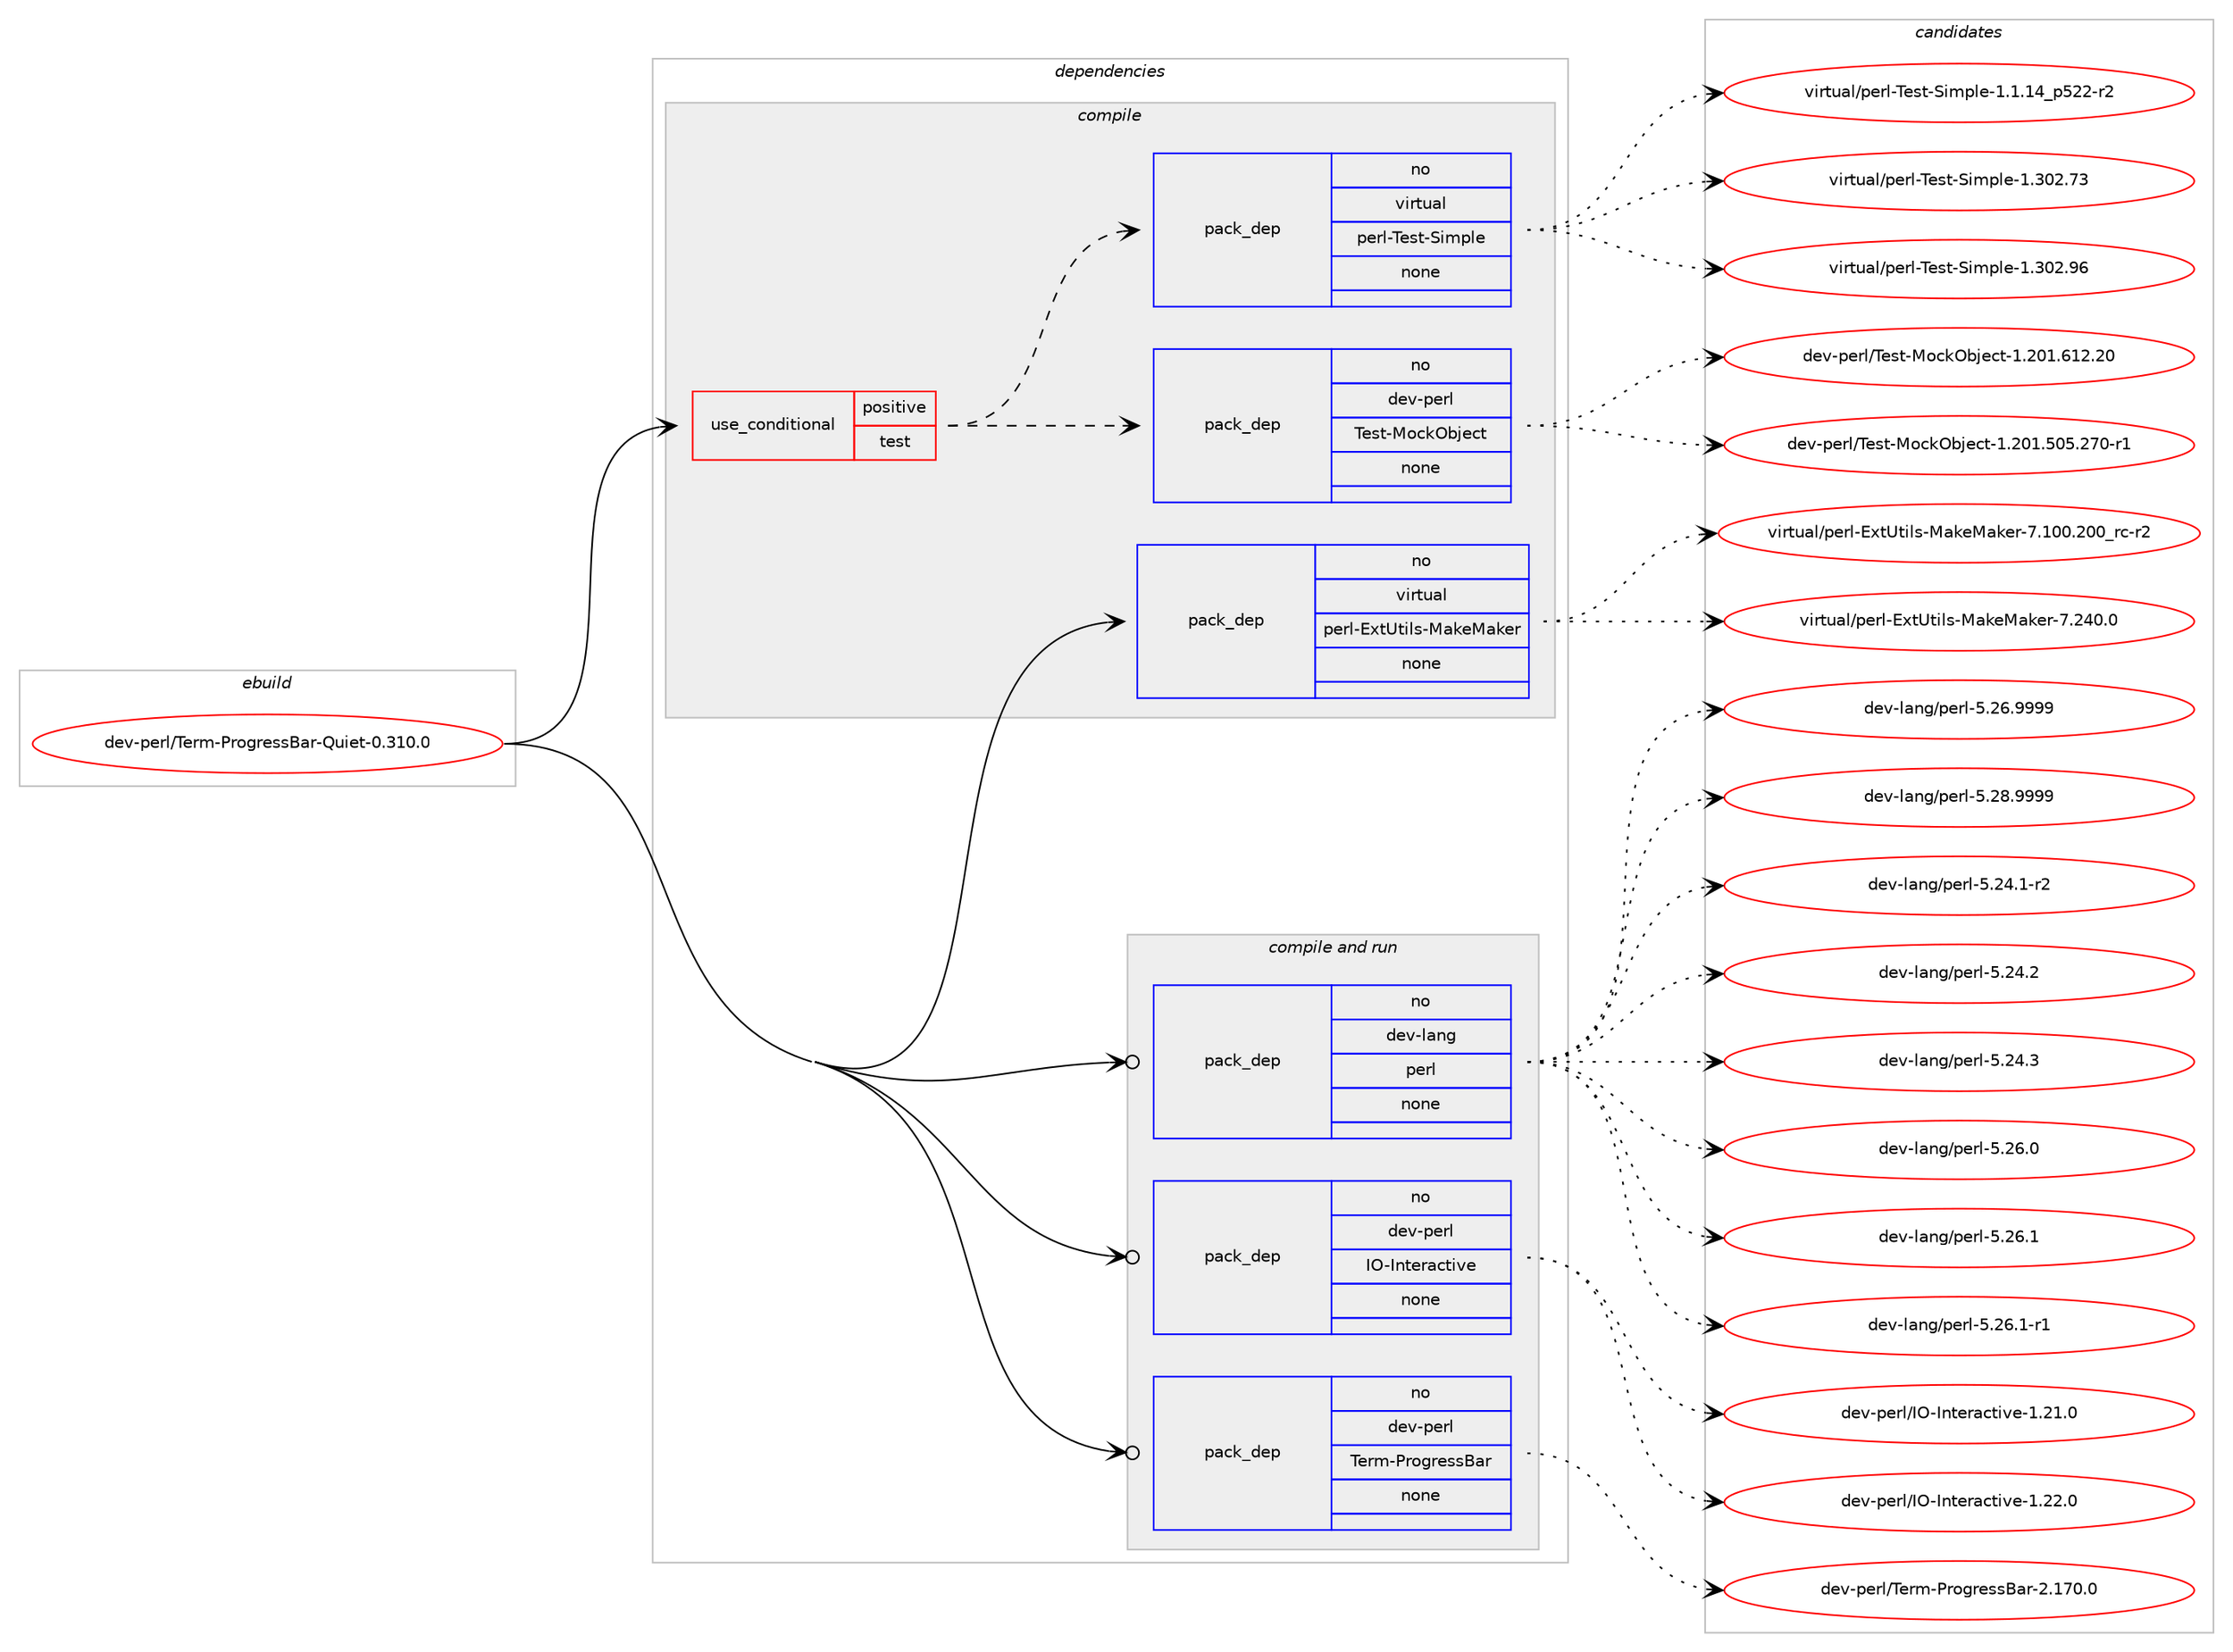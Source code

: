 digraph prolog {

# *************
# Graph options
# *************

newrank=true;
concentrate=true;
compound=true;
graph [rankdir=LR,fontname=Helvetica,fontsize=10,ranksep=1.5];#, ranksep=2.5, nodesep=0.2];
edge  [arrowhead=vee];
node  [fontname=Helvetica,fontsize=10];

# **********
# The ebuild
# **********

subgraph cluster_leftcol {
color=gray;
rank=same;
label=<<i>ebuild</i>>;
id [label="dev-perl/Term-ProgressBar-Quiet-0.310.0", color=red, width=4, href="../dev-perl/Term-ProgressBar-Quiet-0.310.0.svg"];
}

# ****************
# The dependencies
# ****************

subgraph cluster_midcol {
color=gray;
label=<<i>dependencies</i>>;
subgraph cluster_compile {
fillcolor="#eeeeee";
style=filled;
label=<<i>compile</i>>;
subgraph cond28058 {
dependency139049 [label=<<TABLE BORDER="0" CELLBORDER="1" CELLSPACING="0" CELLPADDING="4"><TR><TD ROWSPAN="3" CELLPADDING="10">use_conditional</TD></TR><TR><TD>positive</TD></TR><TR><TD>test</TD></TR></TABLE>>, shape=none, color=red];
subgraph pack107298 {
dependency139050 [label=<<TABLE BORDER="0" CELLBORDER="1" CELLSPACING="0" CELLPADDING="4" WIDTH="220"><TR><TD ROWSPAN="6" CELLPADDING="30">pack_dep</TD></TR><TR><TD WIDTH="110">no</TD></TR><TR><TD>dev-perl</TD></TR><TR><TD>Test-MockObject</TD></TR><TR><TD>none</TD></TR><TR><TD></TD></TR></TABLE>>, shape=none, color=blue];
}
dependency139049:e -> dependency139050:w [weight=20,style="dashed",arrowhead="vee"];
subgraph pack107299 {
dependency139051 [label=<<TABLE BORDER="0" CELLBORDER="1" CELLSPACING="0" CELLPADDING="4" WIDTH="220"><TR><TD ROWSPAN="6" CELLPADDING="30">pack_dep</TD></TR><TR><TD WIDTH="110">no</TD></TR><TR><TD>virtual</TD></TR><TR><TD>perl-Test-Simple</TD></TR><TR><TD>none</TD></TR><TR><TD></TD></TR></TABLE>>, shape=none, color=blue];
}
dependency139049:e -> dependency139051:w [weight=20,style="dashed",arrowhead="vee"];
}
id:e -> dependency139049:w [weight=20,style="solid",arrowhead="vee"];
subgraph pack107300 {
dependency139052 [label=<<TABLE BORDER="0" CELLBORDER="1" CELLSPACING="0" CELLPADDING="4" WIDTH="220"><TR><TD ROWSPAN="6" CELLPADDING="30">pack_dep</TD></TR><TR><TD WIDTH="110">no</TD></TR><TR><TD>virtual</TD></TR><TR><TD>perl-ExtUtils-MakeMaker</TD></TR><TR><TD>none</TD></TR><TR><TD></TD></TR></TABLE>>, shape=none, color=blue];
}
id:e -> dependency139052:w [weight=20,style="solid",arrowhead="vee"];
}
subgraph cluster_compileandrun {
fillcolor="#eeeeee";
style=filled;
label=<<i>compile and run</i>>;
subgraph pack107301 {
dependency139053 [label=<<TABLE BORDER="0" CELLBORDER="1" CELLSPACING="0" CELLPADDING="4" WIDTH="220"><TR><TD ROWSPAN="6" CELLPADDING="30">pack_dep</TD></TR><TR><TD WIDTH="110">no</TD></TR><TR><TD>dev-lang</TD></TR><TR><TD>perl</TD></TR><TR><TD>none</TD></TR><TR><TD></TD></TR></TABLE>>, shape=none, color=blue];
}
id:e -> dependency139053:w [weight=20,style="solid",arrowhead="odotvee"];
subgraph pack107302 {
dependency139054 [label=<<TABLE BORDER="0" CELLBORDER="1" CELLSPACING="0" CELLPADDING="4" WIDTH="220"><TR><TD ROWSPAN="6" CELLPADDING="30">pack_dep</TD></TR><TR><TD WIDTH="110">no</TD></TR><TR><TD>dev-perl</TD></TR><TR><TD>IO-Interactive</TD></TR><TR><TD>none</TD></TR><TR><TD></TD></TR></TABLE>>, shape=none, color=blue];
}
id:e -> dependency139054:w [weight=20,style="solid",arrowhead="odotvee"];
subgraph pack107303 {
dependency139055 [label=<<TABLE BORDER="0" CELLBORDER="1" CELLSPACING="0" CELLPADDING="4" WIDTH="220"><TR><TD ROWSPAN="6" CELLPADDING="30">pack_dep</TD></TR><TR><TD WIDTH="110">no</TD></TR><TR><TD>dev-perl</TD></TR><TR><TD>Term-ProgressBar</TD></TR><TR><TD>none</TD></TR><TR><TD></TD></TR></TABLE>>, shape=none, color=blue];
}
id:e -> dependency139055:w [weight=20,style="solid",arrowhead="odotvee"];
}
subgraph cluster_run {
fillcolor="#eeeeee";
style=filled;
label=<<i>run</i>>;
}
}

# **************
# The candidates
# **************

subgraph cluster_choices {
rank=same;
color=gray;
label=<<i>candidates</i>>;

subgraph choice107298 {
color=black;
nodesep=1;
choice10010111845112101114108478410111511645771119910779981061019911645494650484946534853465055484511449 [label="dev-perl/Test-MockObject-1.201.505.270-r1", color=red, width=4,href="../dev-perl/Test-MockObject-1.201.505.270-r1.svg"];
choice10010111845112101114108478410111511645771119910779981061019911645494650484946544950465048 [label="dev-perl/Test-MockObject-1.201.612.20", color=red, width=4,href="../dev-perl/Test-MockObject-1.201.612.20.svg"];
dependency139050:e -> choice10010111845112101114108478410111511645771119910779981061019911645494650484946534853465055484511449:w [style=dotted,weight="100"];
dependency139050:e -> choice10010111845112101114108478410111511645771119910779981061019911645494650484946544950465048:w [style=dotted,weight="100"];
}
subgraph choice107299 {
color=black;
nodesep=1;
choice11810511411611797108471121011141084584101115116458310510911210810145494649464952951125350504511450 [label="virtual/perl-Test-Simple-1.1.14_p522-r2", color=red, width=4,href="../virtual/perl-Test-Simple-1.1.14_p522-r2.svg"];
choice118105114116117971084711210111410845841011151164583105109112108101454946514850465551 [label="virtual/perl-Test-Simple-1.302.73", color=red, width=4,href="../virtual/perl-Test-Simple-1.302.73.svg"];
choice118105114116117971084711210111410845841011151164583105109112108101454946514850465754 [label="virtual/perl-Test-Simple-1.302.96", color=red, width=4,href="../virtual/perl-Test-Simple-1.302.96.svg"];
dependency139051:e -> choice11810511411611797108471121011141084584101115116458310510911210810145494649464952951125350504511450:w [style=dotted,weight="100"];
dependency139051:e -> choice118105114116117971084711210111410845841011151164583105109112108101454946514850465551:w [style=dotted,weight="100"];
dependency139051:e -> choice118105114116117971084711210111410845841011151164583105109112108101454946514850465754:w [style=dotted,weight="100"];
}
subgraph choice107300 {
color=black;
nodesep=1;
choice118105114116117971084711210111410845691201168511610510811545779710710177971071011144555464948484650484895114994511450 [label="virtual/perl-ExtUtils-MakeMaker-7.100.200_rc-r2", color=red, width=4,href="../virtual/perl-ExtUtils-MakeMaker-7.100.200_rc-r2.svg"];
choice118105114116117971084711210111410845691201168511610510811545779710710177971071011144555465052484648 [label="virtual/perl-ExtUtils-MakeMaker-7.240.0", color=red, width=4,href="../virtual/perl-ExtUtils-MakeMaker-7.240.0.svg"];
dependency139052:e -> choice118105114116117971084711210111410845691201168511610510811545779710710177971071011144555464948484650484895114994511450:w [style=dotted,weight="100"];
dependency139052:e -> choice118105114116117971084711210111410845691201168511610510811545779710710177971071011144555465052484648:w [style=dotted,weight="100"];
}
subgraph choice107301 {
color=black;
nodesep=1;
choice100101118451089711010347112101114108455346505246494511450 [label="dev-lang/perl-5.24.1-r2", color=red, width=4,href="../dev-lang/perl-5.24.1-r2.svg"];
choice10010111845108971101034711210111410845534650524650 [label="dev-lang/perl-5.24.2", color=red, width=4,href="../dev-lang/perl-5.24.2.svg"];
choice10010111845108971101034711210111410845534650524651 [label="dev-lang/perl-5.24.3", color=red, width=4,href="../dev-lang/perl-5.24.3.svg"];
choice10010111845108971101034711210111410845534650544648 [label="dev-lang/perl-5.26.0", color=red, width=4,href="../dev-lang/perl-5.26.0.svg"];
choice10010111845108971101034711210111410845534650544649 [label="dev-lang/perl-5.26.1", color=red, width=4,href="../dev-lang/perl-5.26.1.svg"];
choice100101118451089711010347112101114108455346505446494511449 [label="dev-lang/perl-5.26.1-r1", color=red, width=4,href="../dev-lang/perl-5.26.1-r1.svg"];
choice10010111845108971101034711210111410845534650544657575757 [label="dev-lang/perl-5.26.9999", color=red, width=4,href="../dev-lang/perl-5.26.9999.svg"];
choice10010111845108971101034711210111410845534650564657575757 [label="dev-lang/perl-5.28.9999", color=red, width=4,href="../dev-lang/perl-5.28.9999.svg"];
dependency139053:e -> choice100101118451089711010347112101114108455346505246494511450:w [style=dotted,weight="100"];
dependency139053:e -> choice10010111845108971101034711210111410845534650524650:w [style=dotted,weight="100"];
dependency139053:e -> choice10010111845108971101034711210111410845534650524651:w [style=dotted,weight="100"];
dependency139053:e -> choice10010111845108971101034711210111410845534650544648:w [style=dotted,weight="100"];
dependency139053:e -> choice10010111845108971101034711210111410845534650544649:w [style=dotted,weight="100"];
dependency139053:e -> choice100101118451089711010347112101114108455346505446494511449:w [style=dotted,weight="100"];
dependency139053:e -> choice10010111845108971101034711210111410845534650544657575757:w [style=dotted,weight="100"];
dependency139053:e -> choice10010111845108971101034711210111410845534650564657575757:w [style=dotted,weight="100"];
}
subgraph choice107302 {
color=black;
nodesep=1;
choice100101118451121011141084773794573110116101114979911610511810145494650494648 [label="dev-perl/IO-Interactive-1.21.0", color=red, width=4,href="../dev-perl/IO-Interactive-1.21.0.svg"];
choice100101118451121011141084773794573110116101114979911610511810145494650504648 [label="dev-perl/IO-Interactive-1.22.0", color=red, width=4,href="../dev-perl/IO-Interactive-1.22.0.svg"];
dependency139054:e -> choice100101118451121011141084773794573110116101114979911610511810145494650494648:w [style=dotted,weight="100"];
dependency139054:e -> choice100101118451121011141084773794573110116101114979911610511810145494650504648:w [style=dotted,weight="100"];
}
subgraph choice107303 {
color=black;
nodesep=1;
choice100101118451121011141084784101114109458011411110311410111511566971144550464955484648 [label="dev-perl/Term-ProgressBar-2.170.0", color=red, width=4,href="../dev-perl/Term-ProgressBar-2.170.0.svg"];
dependency139055:e -> choice100101118451121011141084784101114109458011411110311410111511566971144550464955484648:w [style=dotted,weight="100"];
}
}

}
